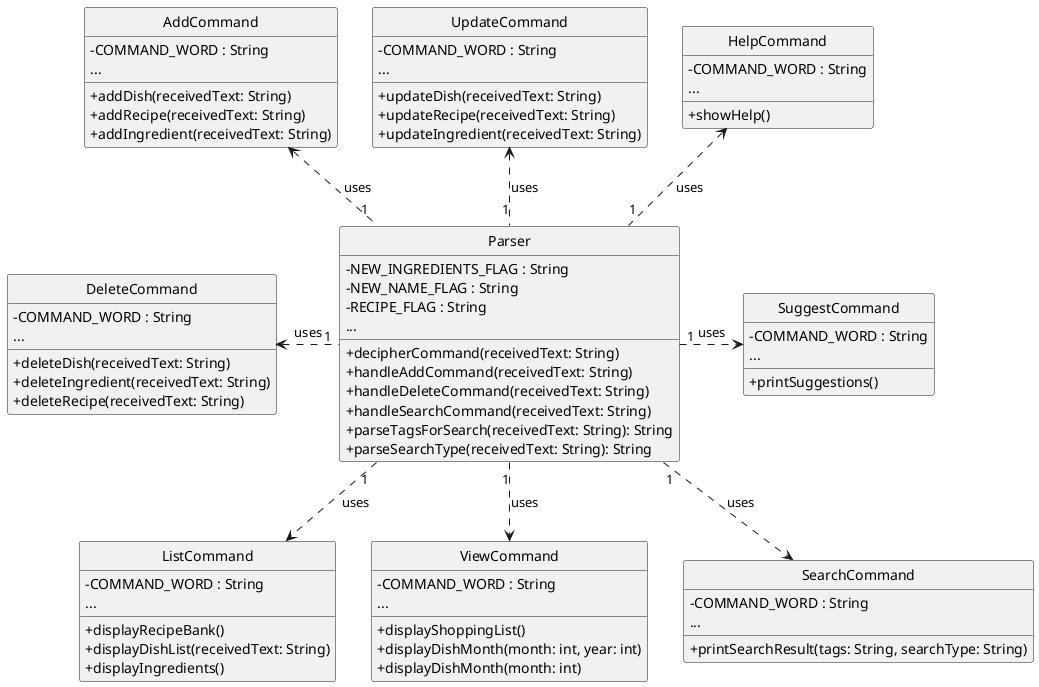 @startuml

hide circle
skinparam classAttributeIconSize 0

class Parser {
    - NEW_INGREDIENTS_FLAG : String
    - NEW_NAME_FLAG : String
    - RECIPE_FLAG : String
    + decipherCommand(receivedText: String)
    + handleAddCommand(receivedText: String)
    + handleDeleteCommand(receivedText: String)
    + handleSearchCommand(receivedText: String)
    + parseTagsForSearch(receivedText: String): String
    + parseSearchType(receivedText: String): String
    ...
}

class ListCommand {
    - COMMAND_WORD : String
    + displayRecipeBank()
    + displayDishList(receivedText: String)
    + displayIngredients()
    ...
}

class AddCommand {
    - COMMAND_WORD : String
    + addDish(receivedText: String)
    + addRecipe(receivedText: String)
    + addIngredient(receivedText: String)
    ...
}

class DeleteCommand {
    - COMMAND_WORD : String
    + deleteDish(receivedText: String)
    + deleteIngredient(receivedText: String)
    + deleteRecipe(receivedText: String)
    ...
}

class UpdateCommand {
    - COMMAND_WORD : String
    + updateDish(receivedText: String)
    + updateRecipe(receivedText: String)
    + updateIngredient(receivedText: String)
    ...
}

class ViewCommand {
    - COMMAND_WORD : String
    + displayShoppingList()
    + displayDishMonth(month: int, year: int)
    + displayDishMonth(month: int)
    ...
}

class HelpCommand {
    - COMMAND_WORD : String
    + showHelp()
    ...
}

class SuggestCommand {
    - COMMAND_WORD : String
    + printSuggestions()
    ...
}

class SearchCommand {
    - COMMAND_WORD : String
    + printSearchResult(tags: String, searchType: String)
    ...
}

Parser "1" .up.> HelpCommand : "uses"
Parser "1" .up.> UpdateCommand : "uses"
Parser "1" .up.> AddCommand : "uses"
DeleteCommand <. "1" Parser : "uses"
Parser "1" ..> ListCommand : "uses"
Parser "1" .> SuggestCommand : "uses"
Parser "1" ..> SearchCommand : "uses"
Parser "1" ..> ViewCommand : "uses"


@enduml
